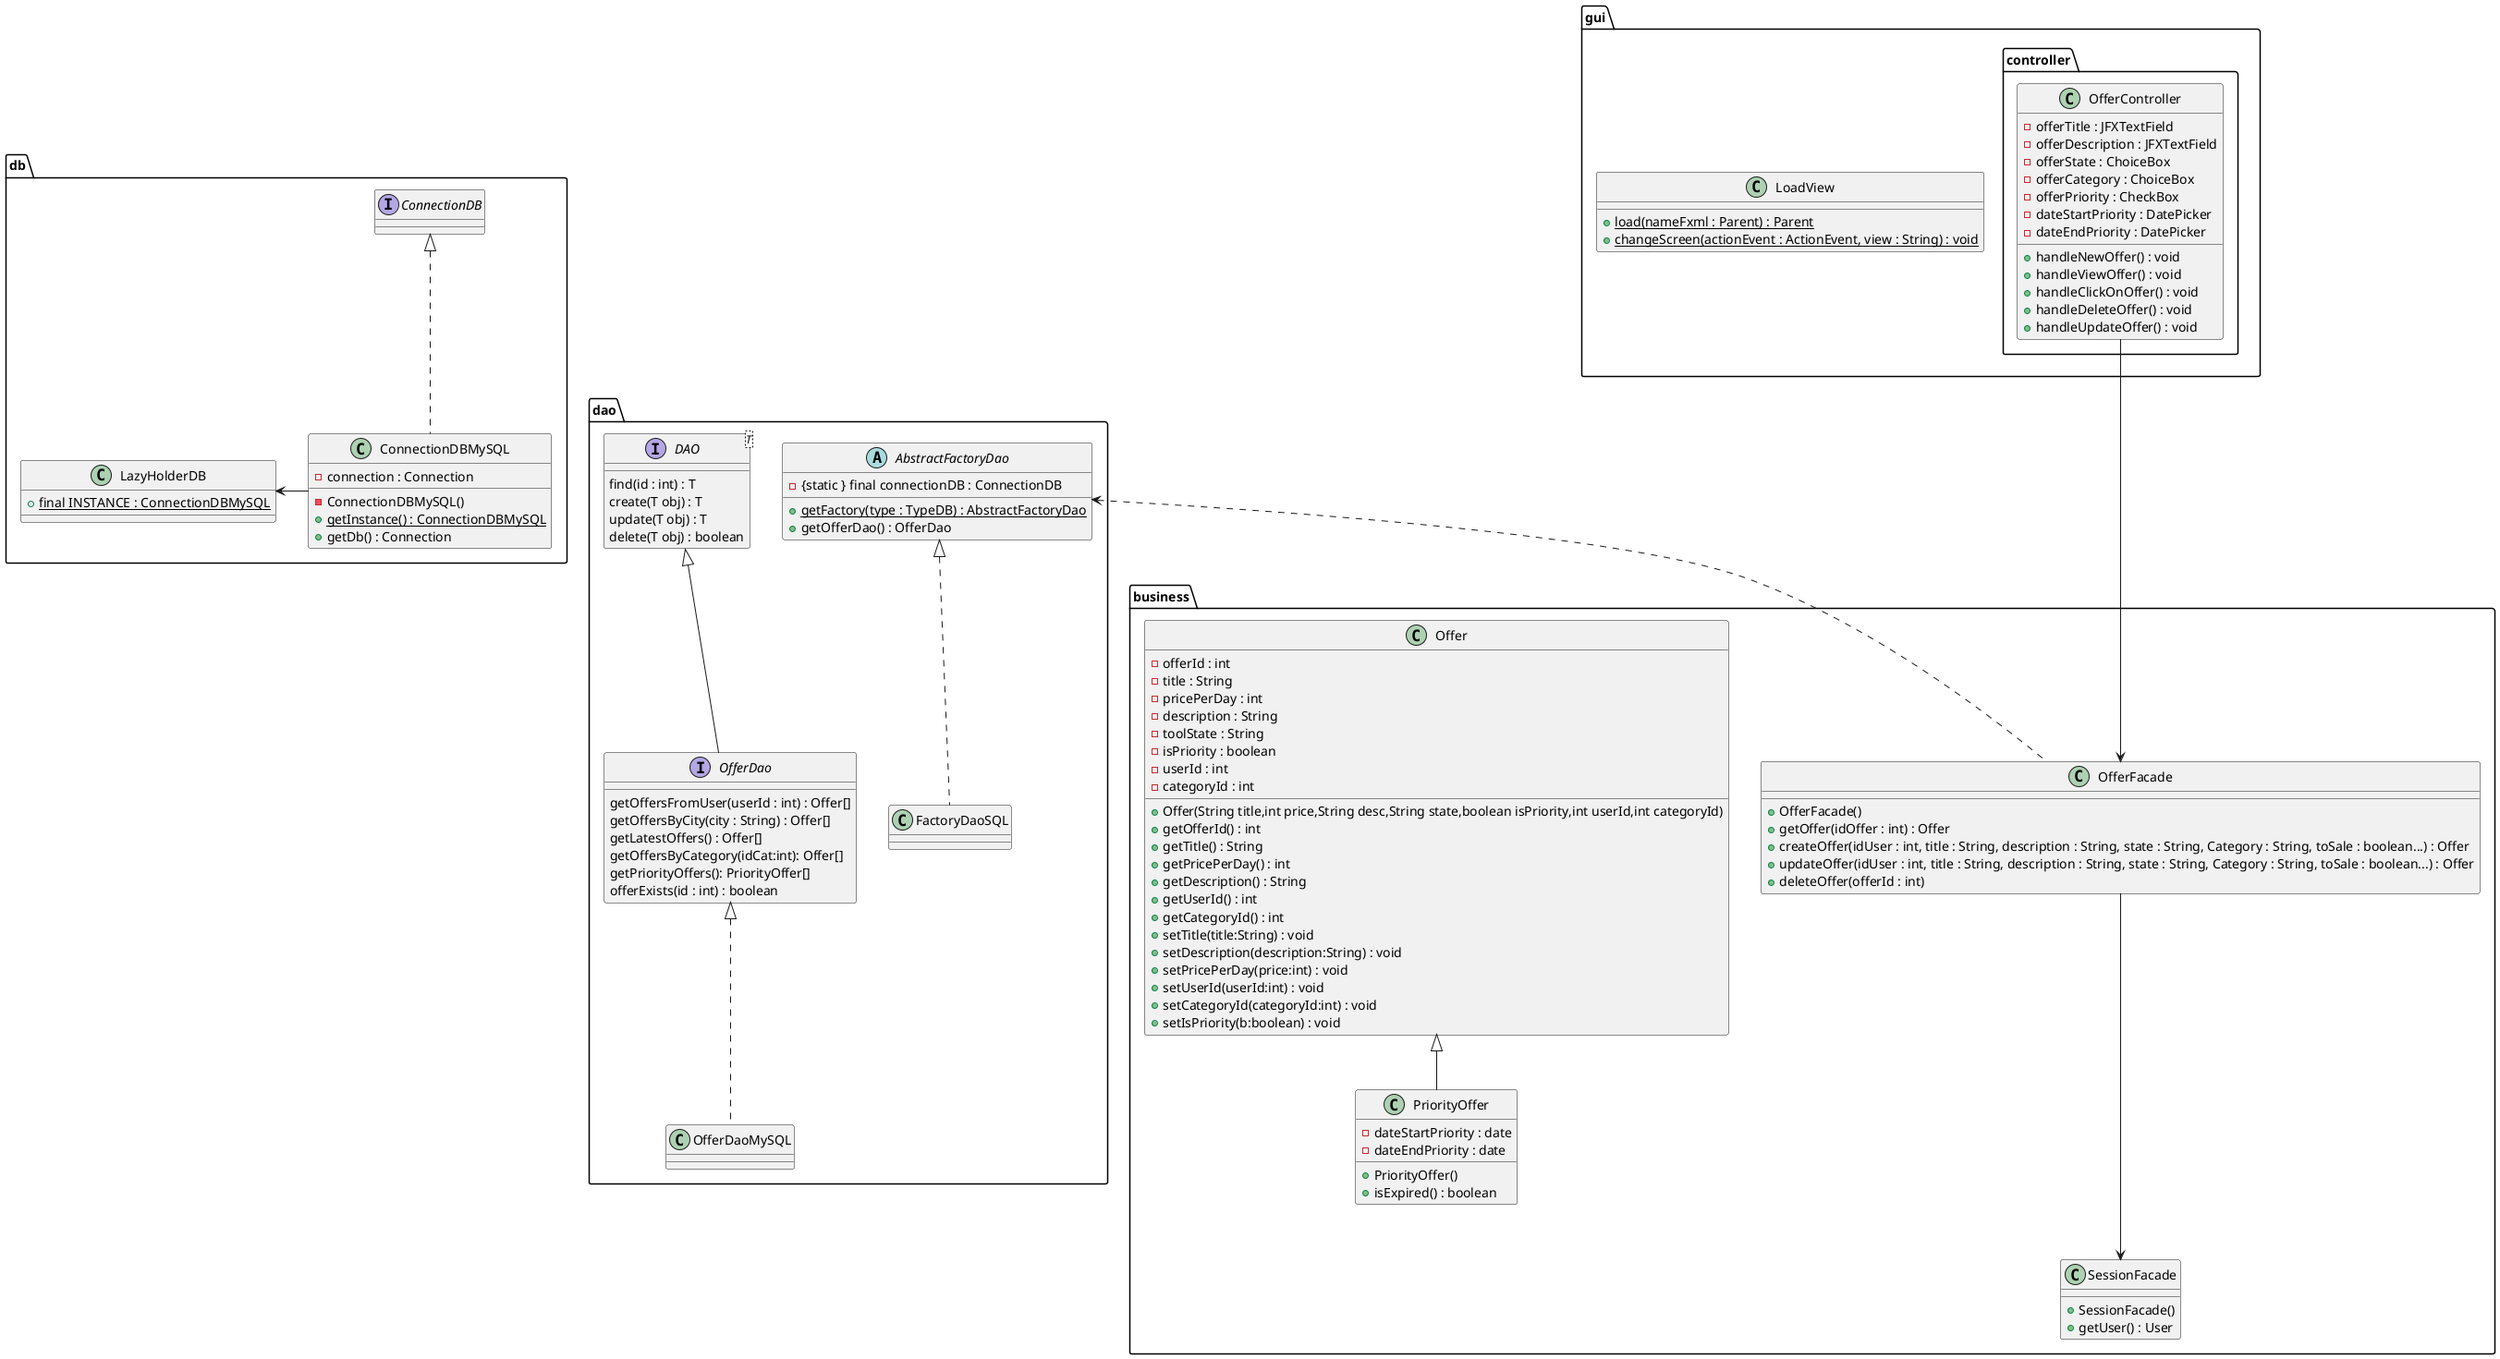 @startuml

package dao {


    interface OfferDao{
        getOffersFromUser(userId : int) : Offer[]
        getOffersByCity(city : String) : Offer[]
        getLatestOffers() : Offer[]
        getOffersByCategory(idCat:int): Offer[]
        getPriorityOffers(): PriorityOffer[]
        offerExists(id : int) : boolean
    }
    class OfferDaoMySQL
    FactoryDaoSQL .up.|> AbstractFactoryDao
    OfferDaoMySQL .up.|> OfferDao


    interface DAO<T>{
        find(id : int) : T
        create(T obj) : T
        update(T obj) : T
        delete(T obj) : boolean
    }

    abstract AbstractFactoryDao{
        - {static } final connectionDB : ConnectionDB
        + {static} getFactory(type : TypeDB) : AbstractFactoryDao
        + getOfferDao() : OfferDao
    }

    class FactoryDaoSQL{
    }


    DAO <|-- OfferDao
}
package db{
    class ConnectionDBMySQL{
        - connection : Connection
        - ConnectionDBMySQL()
        + {static} getInstance() : ConnectionDBMySQL
        + getDb() : Connection
    }

    class LazyHolderDB{
        + {static} final INSTANCE : ConnectionDBMySQL
    }
    interface ConnectionDB
    ConnectionDBMySQL -Left-> LazyHolderDB
    ConnectionDBMySQL .up.|> ConnectionDB

}
package business{
    class SessionFacade{
        + SessionFacade()
        + getUser() : User
    }

    class Offer{
        -offerId : int
        -title : String
        -pricePerDay : int
        -description : String
        -toolState : String
        -isPriority : boolean
        -userId : int
        -categoryId : int
        + Offer(String title,int price,String desc,String state,boolean isPriority,int userId,int categoryId)
        + getOfferId() : int
        + getTitle() : String
        + getPricePerDay() : int
        + getDescription() : String
        + getUserId() : int
        + getCategoryId() : int
        + setTitle(title:String) : void
        + setDescription(description:String) : void
        + setPricePerDay(price:int) : void
        + setUserId(userId:int) : void
        + setCategoryId(categoryId:int) : void
        + setIsPriority(b:boolean) : void
    }

    class PriorityOffer{
        -dateStartPriority : date
        -dateEndPriority : date
        +PriorityOffer()
        +isExpired() : boolean
    }
    class OfferFacade{
        + OfferFacade()
        + getOffer(idOffer : int) : Offer
        + createOffer(idUser : int, title : String, description : String, state : String, Category : String, toSale : boolean...) : Offer
        + updateOffer(idUser : int, title : String, description : String, state : String, Category : String, toSale : boolean...) : Offer
        + deleteOffer(offerId : int)
    }

        Offer <|-- PriorityOffer


}

package gui{

    class LoadView{
        + {static} load(nameFxml : Parent) : Parent
        + {static} changeScreen(actionEvent : ActionEvent, view : String) : void
    }

    package controller{
        class OfferController{
            -offerTitle : JFXTextField
            -offerDescription : JFXTextField
            -offerState : ChoiceBox
            -offerCategory : ChoiceBox
            -offerPriority : CheckBox
            -dateStartPriority : DatePicker
            -dateEndPriority : DatePicker

            + handleNewOffer() : void
            + handleViewOffer() : void
            + handleClickOnOffer() : void
            + handleDeleteOffer() : void
            + handleUpdateOffer() : void

        }

    }
}
OfferFacade <--Up- OfferController
SessionFacade <--Up- OfferFacade
OfferFacade .Up.> AbstractFactoryDao



@enduml